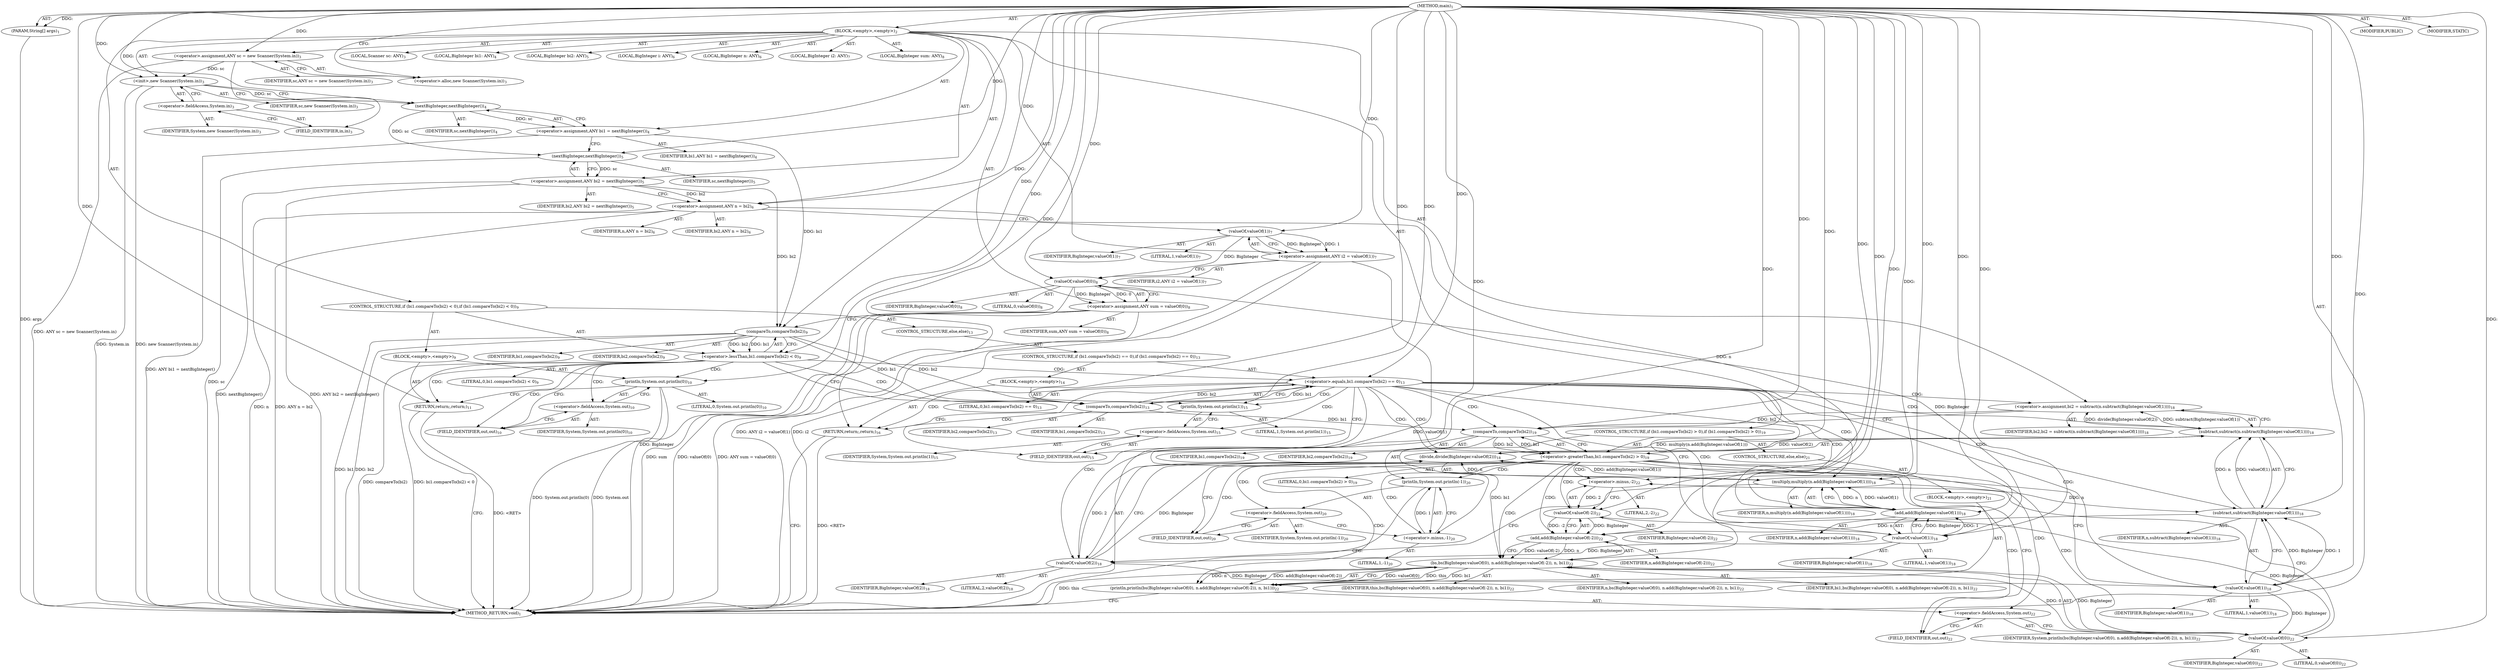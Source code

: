 digraph "main" {  
"19" [label = <(METHOD,main)<SUB>1</SUB>> ]
"20" [label = <(PARAM,String[] args)<SUB>1</SUB>> ]
"21" [label = <(BLOCK,&lt;empty&gt;,&lt;empty&gt;)<SUB>2</SUB>> ]
"4" [label = <(LOCAL,Scanner sc: ANY)<SUB>3</SUB>> ]
"22" [label = <(&lt;operator&gt;.assignment,ANY sc = new Scanner(System.in))<SUB>3</SUB>> ]
"23" [label = <(IDENTIFIER,sc,ANY sc = new Scanner(System.in))<SUB>3</SUB>> ]
"24" [label = <(&lt;operator&gt;.alloc,new Scanner(System.in))<SUB>3</SUB>> ]
"25" [label = <(&lt;init&gt;,new Scanner(System.in))<SUB>3</SUB>> ]
"3" [label = <(IDENTIFIER,sc,new Scanner(System.in))<SUB>3</SUB>> ]
"26" [label = <(&lt;operator&gt;.fieldAccess,System.in)<SUB>3</SUB>> ]
"27" [label = <(IDENTIFIER,System,new Scanner(System.in))<SUB>3</SUB>> ]
"28" [label = <(FIELD_IDENTIFIER,in,in)<SUB>3</SUB>> ]
"29" [label = <(LOCAL,BigInteger bi1: ANY)<SUB>4</SUB>> ]
"30" [label = <(&lt;operator&gt;.assignment,ANY bi1 = nextBigInteger())<SUB>4</SUB>> ]
"31" [label = <(IDENTIFIER,bi1,ANY bi1 = nextBigInteger())<SUB>4</SUB>> ]
"32" [label = <(nextBigInteger,nextBigInteger())<SUB>4</SUB>> ]
"33" [label = <(IDENTIFIER,sc,nextBigInteger())<SUB>4</SUB>> ]
"34" [label = <(LOCAL,BigInteger bi2: ANY)<SUB>5</SUB>> ]
"35" [label = <(&lt;operator&gt;.assignment,ANY bi2 = nextBigInteger())<SUB>5</SUB>> ]
"36" [label = <(IDENTIFIER,bi2,ANY bi2 = nextBigInteger())<SUB>5</SUB>> ]
"37" [label = <(nextBigInteger,nextBigInteger())<SUB>5</SUB>> ]
"38" [label = <(IDENTIFIER,sc,nextBigInteger())<SUB>5</SUB>> ]
"39" [label = <(LOCAL,BigInteger i: ANY)<SUB>6</SUB>> ]
"40" [label = <(LOCAL,BigInteger n: ANY)<SUB>6</SUB>> ]
"41" [label = <(&lt;operator&gt;.assignment,ANY n = bi2)<SUB>6</SUB>> ]
"42" [label = <(IDENTIFIER,n,ANY n = bi2)<SUB>6</SUB>> ]
"43" [label = <(IDENTIFIER,bi2,ANY n = bi2)<SUB>6</SUB>> ]
"44" [label = <(LOCAL,BigInteger i2: ANY)<SUB>7</SUB>> ]
"45" [label = <(&lt;operator&gt;.assignment,ANY i2 = valueOf(1))<SUB>7</SUB>> ]
"46" [label = <(IDENTIFIER,i2,ANY i2 = valueOf(1))<SUB>7</SUB>> ]
"47" [label = <(valueOf,valueOf(1))<SUB>7</SUB>> ]
"48" [label = <(IDENTIFIER,BigInteger,valueOf(1))<SUB>7</SUB>> ]
"49" [label = <(LITERAL,1,valueOf(1))<SUB>7</SUB>> ]
"50" [label = <(LOCAL,BigInteger sum: ANY)<SUB>8</SUB>> ]
"51" [label = <(&lt;operator&gt;.assignment,ANY sum = valueOf(0))<SUB>8</SUB>> ]
"52" [label = <(IDENTIFIER,sum,ANY sum = valueOf(0))<SUB>8</SUB>> ]
"53" [label = <(valueOf,valueOf(0))<SUB>8</SUB>> ]
"54" [label = <(IDENTIFIER,BigInteger,valueOf(0))<SUB>8</SUB>> ]
"55" [label = <(LITERAL,0,valueOf(0))<SUB>8</SUB>> ]
"56" [label = <(CONTROL_STRUCTURE,if (bi1.compareTo(bi2) &lt; 0),if (bi1.compareTo(bi2) &lt; 0))<SUB>9</SUB>> ]
"57" [label = <(&lt;operator&gt;.lessThan,bi1.compareTo(bi2) &lt; 0)<SUB>9</SUB>> ]
"58" [label = <(compareTo,compareTo(bi2))<SUB>9</SUB>> ]
"59" [label = <(IDENTIFIER,bi1,compareTo(bi2))<SUB>9</SUB>> ]
"60" [label = <(IDENTIFIER,bi2,compareTo(bi2))<SUB>9</SUB>> ]
"61" [label = <(LITERAL,0,bi1.compareTo(bi2) &lt; 0)<SUB>9</SUB>> ]
"62" [label = <(BLOCK,&lt;empty&gt;,&lt;empty&gt;)<SUB>9</SUB>> ]
"63" [label = <(println,System.out.println(0))<SUB>10</SUB>> ]
"64" [label = <(&lt;operator&gt;.fieldAccess,System.out)<SUB>10</SUB>> ]
"65" [label = <(IDENTIFIER,System,System.out.println(0))<SUB>10</SUB>> ]
"66" [label = <(FIELD_IDENTIFIER,out,out)<SUB>10</SUB>> ]
"67" [label = <(LITERAL,0,System.out.println(0))<SUB>10</SUB>> ]
"68" [label = <(RETURN,return;,return;)<SUB>11</SUB>> ]
"69" [label = <(CONTROL_STRUCTURE,else,else)<SUB>13</SUB>> ]
"70" [label = <(CONTROL_STRUCTURE,if (bi1.compareTo(bi2) == 0),if (bi1.compareTo(bi2) == 0))<SUB>13</SUB>> ]
"71" [label = <(&lt;operator&gt;.equals,bi1.compareTo(bi2) == 0)<SUB>13</SUB>> ]
"72" [label = <(compareTo,compareTo(bi2))<SUB>13</SUB>> ]
"73" [label = <(IDENTIFIER,bi1,compareTo(bi2))<SUB>13</SUB>> ]
"74" [label = <(IDENTIFIER,bi2,compareTo(bi2))<SUB>13</SUB>> ]
"75" [label = <(LITERAL,0,bi1.compareTo(bi2) == 0)<SUB>13</SUB>> ]
"76" [label = <(BLOCK,&lt;empty&gt;,&lt;empty&gt;)<SUB>14</SUB>> ]
"77" [label = <(println,System.out.println(1))<SUB>15</SUB>> ]
"78" [label = <(&lt;operator&gt;.fieldAccess,System.out)<SUB>15</SUB>> ]
"79" [label = <(IDENTIFIER,System,System.out.println(1))<SUB>15</SUB>> ]
"80" [label = <(FIELD_IDENTIFIER,out,out)<SUB>15</SUB>> ]
"81" [label = <(LITERAL,1,System.out.println(1))<SUB>15</SUB>> ]
"82" [label = <(RETURN,return;,return;)<SUB>16</SUB>> ]
"83" [label = <(&lt;operator&gt;.assignment,bi2 = subtract(n.subtract(BigInteger.valueOf(1))))<SUB>18</SUB>> ]
"84" [label = <(IDENTIFIER,bi2,bi2 = subtract(n.subtract(BigInteger.valueOf(1))))<SUB>18</SUB>> ]
"85" [label = <(subtract,subtract(n.subtract(BigInteger.valueOf(1))))<SUB>18</SUB>> ]
"86" [label = <(divide,divide(BigInteger.valueOf(2)))<SUB>18</SUB>> ]
"87" [label = <(multiply,multiply(n.add(BigInteger.valueOf(1))))<SUB>18</SUB>> ]
"88" [label = <(IDENTIFIER,n,multiply(n.add(BigInteger.valueOf(1))))<SUB>18</SUB>> ]
"89" [label = <(add,add(BigInteger.valueOf(1)))<SUB>18</SUB>> ]
"90" [label = <(IDENTIFIER,n,add(BigInteger.valueOf(1)))<SUB>18</SUB>> ]
"91" [label = <(valueOf,valueOf(1))<SUB>18</SUB>> ]
"92" [label = <(IDENTIFIER,BigInteger,valueOf(1))<SUB>18</SUB>> ]
"93" [label = <(LITERAL,1,valueOf(1))<SUB>18</SUB>> ]
"94" [label = <(valueOf,valueOf(2))<SUB>18</SUB>> ]
"95" [label = <(IDENTIFIER,BigInteger,valueOf(2))<SUB>18</SUB>> ]
"96" [label = <(LITERAL,2,valueOf(2))<SUB>18</SUB>> ]
"97" [label = <(subtract,subtract(BigInteger.valueOf(1)))<SUB>18</SUB>> ]
"98" [label = <(IDENTIFIER,n,subtract(BigInteger.valueOf(1)))<SUB>18</SUB>> ]
"99" [label = <(valueOf,valueOf(1))<SUB>18</SUB>> ]
"100" [label = <(IDENTIFIER,BigInteger,valueOf(1))<SUB>18</SUB>> ]
"101" [label = <(LITERAL,1,valueOf(1))<SUB>18</SUB>> ]
"102" [label = <(CONTROL_STRUCTURE,if (bi1.compareTo(bi2) &gt; 0),if (bi1.compareTo(bi2) &gt; 0))<SUB>19</SUB>> ]
"103" [label = <(&lt;operator&gt;.greaterThan,bi1.compareTo(bi2) &gt; 0)<SUB>19</SUB>> ]
"104" [label = <(compareTo,compareTo(bi2))<SUB>19</SUB>> ]
"105" [label = <(IDENTIFIER,bi1,compareTo(bi2))<SUB>19</SUB>> ]
"106" [label = <(IDENTIFIER,bi2,compareTo(bi2))<SUB>19</SUB>> ]
"107" [label = <(LITERAL,0,bi1.compareTo(bi2) &gt; 0)<SUB>19</SUB>> ]
"108" [label = <(println,System.out.println(-1))<SUB>20</SUB>> ]
"109" [label = <(&lt;operator&gt;.fieldAccess,System.out)<SUB>20</SUB>> ]
"110" [label = <(IDENTIFIER,System,System.out.println(-1))<SUB>20</SUB>> ]
"111" [label = <(FIELD_IDENTIFIER,out,out)<SUB>20</SUB>> ]
"112" [label = <(&lt;operator&gt;.minus,-1)<SUB>20</SUB>> ]
"113" [label = <(LITERAL,1,-1)<SUB>20</SUB>> ]
"114" [label = <(CONTROL_STRUCTURE,else,else)<SUB>21</SUB>> ]
"115" [label = <(BLOCK,&lt;empty&gt;,&lt;empty&gt;)<SUB>21</SUB>> ]
"116" [label = <(println,println(bs(BigInteger.valueOf(0), n.add(BigInteger.valueOf(-2)), n, bi1)))<SUB>22</SUB>> ]
"117" [label = <(&lt;operator&gt;.fieldAccess,System.out)<SUB>22</SUB>> ]
"118" [label = <(IDENTIFIER,System,println(bs(BigInteger.valueOf(0), n.add(BigInteger.valueOf(-2)), n, bi1)))<SUB>22</SUB>> ]
"119" [label = <(FIELD_IDENTIFIER,out,out)<SUB>22</SUB>> ]
"120" [label = <(bs,bs(BigInteger.valueOf(0), n.add(BigInteger.valueOf(-2)), n, bi1))<SUB>22</SUB>> ]
"121" [label = <(IDENTIFIER,this,bs(BigInteger.valueOf(0), n.add(BigInteger.valueOf(-2)), n, bi1))<SUB>22</SUB>> ]
"122" [label = <(valueOf,valueOf(0))<SUB>22</SUB>> ]
"123" [label = <(IDENTIFIER,BigInteger,valueOf(0))<SUB>22</SUB>> ]
"124" [label = <(LITERAL,0,valueOf(0))<SUB>22</SUB>> ]
"125" [label = <(add,add(BigInteger.valueOf(-2)))<SUB>22</SUB>> ]
"126" [label = <(IDENTIFIER,n,add(BigInteger.valueOf(-2)))<SUB>22</SUB>> ]
"127" [label = <(valueOf,valueOf(-2))<SUB>22</SUB>> ]
"128" [label = <(IDENTIFIER,BigInteger,valueOf(-2))<SUB>22</SUB>> ]
"129" [label = <(&lt;operator&gt;.minus,-2)<SUB>22</SUB>> ]
"130" [label = <(LITERAL,2,-2)<SUB>22</SUB>> ]
"131" [label = <(IDENTIFIER,n,bs(BigInteger.valueOf(0), n.add(BigInteger.valueOf(-2)), n, bi1))<SUB>22</SUB>> ]
"132" [label = <(IDENTIFIER,bi1,bs(BigInteger.valueOf(0), n.add(BigInteger.valueOf(-2)), n, bi1))<SUB>22</SUB>> ]
"133" [label = <(MODIFIER,PUBLIC)> ]
"134" [label = <(MODIFIER,STATIC)> ]
"135" [label = <(METHOD_RETURN,void)<SUB>1</SUB>> ]
  "19" -> "20"  [ label = "AST: "] 
  "19" -> "21"  [ label = "AST: "] 
  "19" -> "133"  [ label = "AST: "] 
  "19" -> "134"  [ label = "AST: "] 
  "19" -> "135"  [ label = "AST: "] 
  "21" -> "4"  [ label = "AST: "] 
  "21" -> "22"  [ label = "AST: "] 
  "21" -> "25"  [ label = "AST: "] 
  "21" -> "29"  [ label = "AST: "] 
  "21" -> "30"  [ label = "AST: "] 
  "21" -> "34"  [ label = "AST: "] 
  "21" -> "35"  [ label = "AST: "] 
  "21" -> "39"  [ label = "AST: "] 
  "21" -> "40"  [ label = "AST: "] 
  "21" -> "41"  [ label = "AST: "] 
  "21" -> "44"  [ label = "AST: "] 
  "21" -> "45"  [ label = "AST: "] 
  "21" -> "50"  [ label = "AST: "] 
  "21" -> "51"  [ label = "AST: "] 
  "21" -> "56"  [ label = "AST: "] 
  "21" -> "83"  [ label = "AST: "] 
  "21" -> "102"  [ label = "AST: "] 
  "22" -> "23"  [ label = "AST: "] 
  "22" -> "24"  [ label = "AST: "] 
  "25" -> "3"  [ label = "AST: "] 
  "25" -> "26"  [ label = "AST: "] 
  "26" -> "27"  [ label = "AST: "] 
  "26" -> "28"  [ label = "AST: "] 
  "30" -> "31"  [ label = "AST: "] 
  "30" -> "32"  [ label = "AST: "] 
  "32" -> "33"  [ label = "AST: "] 
  "35" -> "36"  [ label = "AST: "] 
  "35" -> "37"  [ label = "AST: "] 
  "37" -> "38"  [ label = "AST: "] 
  "41" -> "42"  [ label = "AST: "] 
  "41" -> "43"  [ label = "AST: "] 
  "45" -> "46"  [ label = "AST: "] 
  "45" -> "47"  [ label = "AST: "] 
  "47" -> "48"  [ label = "AST: "] 
  "47" -> "49"  [ label = "AST: "] 
  "51" -> "52"  [ label = "AST: "] 
  "51" -> "53"  [ label = "AST: "] 
  "53" -> "54"  [ label = "AST: "] 
  "53" -> "55"  [ label = "AST: "] 
  "56" -> "57"  [ label = "AST: "] 
  "56" -> "62"  [ label = "AST: "] 
  "56" -> "69"  [ label = "AST: "] 
  "57" -> "58"  [ label = "AST: "] 
  "57" -> "61"  [ label = "AST: "] 
  "58" -> "59"  [ label = "AST: "] 
  "58" -> "60"  [ label = "AST: "] 
  "62" -> "63"  [ label = "AST: "] 
  "62" -> "68"  [ label = "AST: "] 
  "63" -> "64"  [ label = "AST: "] 
  "63" -> "67"  [ label = "AST: "] 
  "64" -> "65"  [ label = "AST: "] 
  "64" -> "66"  [ label = "AST: "] 
  "69" -> "70"  [ label = "AST: "] 
  "70" -> "71"  [ label = "AST: "] 
  "70" -> "76"  [ label = "AST: "] 
  "71" -> "72"  [ label = "AST: "] 
  "71" -> "75"  [ label = "AST: "] 
  "72" -> "73"  [ label = "AST: "] 
  "72" -> "74"  [ label = "AST: "] 
  "76" -> "77"  [ label = "AST: "] 
  "76" -> "82"  [ label = "AST: "] 
  "77" -> "78"  [ label = "AST: "] 
  "77" -> "81"  [ label = "AST: "] 
  "78" -> "79"  [ label = "AST: "] 
  "78" -> "80"  [ label = "AST: "] 
  "83" -> "84"  [ label = "AST: "] 
  "83" -> "85"  [ label = "AST: "] 
  "85" -> "86"  [ label = "AST: "] 
  "85" -> "97"  [ label = "AST: "] 
  "86" -> "87"  [ label = "AST: "] 
  "86" -> "94"  [ label = "AST: "] 
  "87" -> "88"  [ label = "AST: "] 
  "87" -> "89"  [ label = "AST: "] 
  "89" -> "90"  [ label = "AST: "] 
  "89" -> "91"  [ label = "AST: "] 
  "91" -> "92"  [ label = "AST: "] 
  "91" -> "93"  [ label = "AST: "] 
  "94" -> "95"  [ label = "AST: "] 
  "94" -> "96"  [ label = "AST: "] 
  "97" -> "98"  [ label = "AST: "] 
  "97" -> "99"  [ label = "AST: "] 
  "99" -> "100"  [ label = "AST: "] 
  "99" -> "101"  [ label = "AST: "] 
  "102" -> "103"  [ label = "AST: "] 
  "102" -> "108"  [ label = "AST: "] 
  "102" -> "114"  [ label = "AST: "] 
  "103" -> "104"  [ label = "AST: "] 
  "103" -> "107"  [ label = "AST: "] 
  "104" -> "105"  [ label = "AST: "] 
  "104" -> "106"  [ label = "AST: "] 
  "108" -> "109"  [ label = "AST: "] 
  "108" -> "112"  [ label = "AST: "] 
  "109" -> "110"  [ label = "AST: "] 
  "109" -> "111"  [ label = "AST: "] 
  "112" -> "113"  [ label = "AST: "] 
  "114" -> "115"  [ label = "AST: "] 
  "115" -> "116"  [ label = "AST: "] 
  "116" -> "117"  [ label = "AST: "] 
  "116" -> "120"  [ label = "AST: "] 
  "117" -> "118"  [ label = "AST: "] 
  "117" -> "119"  [ label = "AST: "] 
  "120" -> "121"  [ label = "AST: "] 
  "120" -> "122"  [ label = "AST: "] 
  "120" -> "125"  [ label = "AST: "] 
  "120" -> "131"  [ label = "AST: "] 
  "120" -> "132"  [ label = "AST: "] 
  "122" -> "123"  [ label = "AST: "] 
  "122" -> "124"  [ label = "AST: "] 
  "125" -> "126"  [ label = "AST: "] 
  "125" -> "127"  [ label = "AST: "] 
  "127" -> "128"  [ label = "AST: "] 
  "127" -> "129"  [ label = "AST: "] 
  "129" -> "130"  [ label = "AST: "] 
  "22" -> "28"  [ label = "CFG: "] 
  "25" -> "32"  [ label = "CFG: "] 
  "30" -> "37"  [ label = "CFG: "] 
  "35" -> "41"  [ label = "CFG: "] 
  "41" -> "47"  [ label = "CFG: "] 
  "45" -> "53"  [ label = "CFG: "] 
  "51" -> "58"  [ label = "CFG: "] 
  "83" -> "104"  [ label = "CFG: "] 
  "24" -> "22"  [ label = "CFG: "] 
  "26" -> "25"  [ label = "CFG: "] 
  "32" -> "30"  [ label = "CFG: "] 
  "37" -> "35"  [ label = "CFG: "] 
  "47" -> "45"  [ label = "CFG: "] 
  "53" -> "51"  [ label = "CFG: "] 
  "57" -> "66"  [ label = "CFG: "] 
  "57" -> "72"  [ label = "CFG: "] 
  "85" -> "83"  [ label = "CFG: "] 
  "103" -> "111"  [ label = "CFG: "] 
  "103" -> "119"  [ label = "CFG: "] 
  "108" -> "135"  [ label = "CFG: "] 
  "28" -> "26"  [ label = "CFG: "] 
  "58" -> "57"  [ label = "CFG: "] 
  "63" -> "68"  [ label = "CFG: "] 
  "68" -> "135"  [ label = "CFG: "] 
  "86" -> "99"  [ label = "CFG: "] 
  "97" -> "85"  [ label = "CFG: "] 
  "104" -> "103"  [ label = "CFG: "] 
  "109" -> "112"  [ label = "CFG: "] 
  "112" -> "108"  [ label = "CFG: "] 
  "64" -> "63"  [ label = "CFG: "] 
  "71" -> "80"  [ label = "CFG: "] 
  "71" -> "91"  [ label = "CFG: "] 
  "87" -> "94"  [ label = "CFG: "] 
  "94" -> "86"  [ label = "CFG: "] 
  "99" -> "97"  [ label = "CFG: "] 
  "111" -> "109"  [ label = "CFG: "] 
  "116" -> "135"  [ label = "CFG: "] 
  "66" -> "64"  [ label = "CFG: "] 
  "72" -> "71"  [ label = "CFG: "] 
  "77" -> "82"  [ label = "CFG: "] 
  "82" -> "135"  [ label = "CFG: "] 
  "89" -> "87"  [ label = "CFG: "] 
  "117" -> "122"  [ label = "CFG: "] 
  "120" -> "116"  [ label = "CFG: "] 
  "78" -> "77"  [ label = "CFG: "] 
  "91" -> "89"  [ label = "CFG: "] 
  "119" -> "117"  [ label = "CFG: "] 
  "122" -> "129"  [ label = "CFG: "] 
  "125" -> "120"  [ label = "CFG: "] 
  "80" -> "78"  [ label = "CFG: "] 
  "127" -> "125"  [ label = "CFG: "] 
  "129" -> "127"  [ label = "CFG: "] 
  "19" -> "24"  [ label = "CFG: "] 
  "68" -> "135"  [ label = "DDG: &lt;RET&gt;"] 
  "82" -> "135"  [ label = "DDG: &lt;RET&gt;"] 
  "20" -> "135"  [ label = "DDG: args"] 
  "22" -> "135"  [ label = "DDG: ANY sc = new Scanner(System.in)"] 
  "25" -> "135"  [ label = "DDG: System.in"] 
  "25" -> "135"  [ label = "DDG: new Scanner(System.in)"] 
  "30" -> "135"  [ label = "DDG: ANY bi1 = nextBigInteger()"] 
  "37" -> "135"  [ label = "DDG: sc"] 
  "35" -> "135"  [ label = "DDG: nextBigInteger()"] 
  "35" -> "135"  [ label = "DDG: ANY bi2 = nextBigInteger()"] 
  "41" -> "135"  [ label = "DDG: n"] 
  "41" -> "135"  [ label = "DDG: ANY n = bi2"] 
  "45" -> "135"  [ label = "DDG: i2"] 
  "45" -> "135"  [ label = "DDG: valueOf(1)"] 
  "45" -> "135"  [ label = "DDG: ANY i2 = valueOf(1)"] 
  "51" -> "135"  [ label = "DDG: sum"] 
  "53" -> "135"  [ label = "DDG: BigInteger"] 
  "51" -> "135"  [ label = "DDG: valueOf(0)"] 
  "51" -> "135"  [ label = "DDG: ANY sum = valueOf(0)"] 
  "58" -> "135"  [ label = "DDG: bi1"] 
  "58" -> "135"  [ label = "DDG: bi2"] 
  "57" -> "135"  [ label = "DDG: compareTo(bi2)"] 
  "57" -> "135"  [ label = "DDG: bi1.compareTo(bi2) &lt; 0"] 
  "63" -> "135"  [ label = "DDG: System.out"] 
  "63" -> "135"  [ label = "DDG: System.out.println(0)"] 
  "120" -> "135"  [ label = "DDG: this"] 
  "19" -> "20"  [ label = "DDG: "] 
  "19" -> "22"  [ label = "DDG: "] 
  "32" -> "30"  [ label = "DDG: sc"] 
  "37" -> "35"  [ label = "DDG: sc"] 
  "35" -> "41"  [ label = "DDG: bi2"] 
  "19" -> "41"  [ label = "DDG: "] 
  "47" -> "45"  [ label = "DDG: BigInteger"] 
  "47" -> "45"  [ label = "DDG: 1"] 
  "53" -> "51"  [ label = "DDG: BigInteger"] 
  "53" -> "51"  [ label = "DDG: 0"] 
  "85" -> "83"  [ label = "DDG: divide(BigInteger.valueOf(2))"] 
  "85" -> "83"  [ label = "DDG: subtract(BigInteger.valueOf(1))"] 
  "22" -> "25"  [ label = "DDG: sc"] 
  "19" -> "25"  [ label = "DDG: "] 
  "25" -> "32"  [ label = "DDG: sc"] 
  "19" -> "32"  [ label = "DDG: "] 
  "32" -> "37"  [ label = "DDG: sc"] 
  "19" -> "37"  [ label = "DDG: "] 
  "19" -> "47"  [ label = "DDG: "] 
  "47" -> "53"  [ label = "DDG: BigInteger"] 
  "19" -> "53"  [ label = "DDG: "] 
  "58" -> "57"  [ label = "DDG: bi1"] 
  "58" -> "57"  [ label = "DDG: bi2"] 
  "19" -> "57"  [ label = "DDG: "] 
  "19" -> "68"  [ label = "DDG: "] 
  "86" -> "85"  [ label = "DDG: multiply(n.add(BigInteger.valueOf(1)))"] 
  "86" -> "85"  [ label = "DDG: valueOf(2)"] 
  "97" -> "85"  [ label = "DDG: n"] 
  "97" -> "85"  [ label = "DDG: valueOf(1)"] 
  "104" -> "103"  [ label = "DDG: bi1"] 
  "104" -> "103"  [ label = "DDG: bi2"] 
  "19" -> "103"  [ label = "DDG: "] 
  "112" -> "108"  [ label = "DDG: 1"] 
  "30" -> "58"  [ label = "DDG: bi1"] 
  "19" -> "58"  [ label = "DDG: "] 
  "35" -> "58"  [ label = "DDG: bi2"] 
  "19" -> "63"  [ label = "DDG: "] 
  "87" -> "86"  [ label = "DDG: n"] 
  "87" -> "86"  [ label = "DDG: add(BigInteger.valueOf(1))"] 
  "94" -> "86"  [ label = "DDG: BigInteger"] 
  "94" -> "86"  [ label = "DDG: 2"] 
  "87" -> "97"  [ label = "DDG: n"] 
  "19" -> "97"  [ label = "DDG: "] 
  "99" -> "97"  [ label = "DDG: BigInteger"] 
  "99" -> "97"  [ label = "DDG: 1"] 
  "72" -> "104"  [ label = "DDG: bi1"] 
  "19" -> "104"  [ label = "DDG: "] 
  "83" -> "104"  [ label = "DDG: bi2"] 
  "19" -> "112"  [ label = "DDG: "] 
  "72" -> "71"  [ label = "DDG: bi1"] 
  "72" -> "71"  [ label = "DDG: bi2"] 
  "19" -> "71"  [ label = "DDG: "] 
  "19" -> "82"  [ label = "DDG: "] 
  "89" -> "87"  [ label = "DDG: n"] 
  "19" -> "87"  [ label = "DDG: "] 
  "89" -> "87"  [ label = "DDG: valueOf(1)"] 
  "91" -> "94"  [ label = "DDG: BigInteger"] 
  "19" -> "94"  [ label = "DDG: "] 
  "94" -> "99"  [ label = "DDG: BigInteger"] 
  "19" -> "99"  [ label = "DDG: "] 
  "120" -> "116"  [ label = "DDG: valueOf(0)"] 
  "120" -> "116"  [ label = "DDG: add(BigInteger.valueOf(-2))"] 
  "120" -> "116"  [ label = "DDG: this"] 
  "120" -> "116"  [ label = "DDG: bi1"] 
  "120" -> "116"  [ label = "DDG: n"] 
  "58" -> "72"  [ label = "DDG: bi1"] 
  "19" -> "72"  [ label = "DDG: "] 
  "58" -> "72"  [ label = "DDG: bi2"] 
  "19" -> "77"  [ label = "DDG: "] 
  "41" -> "89"  [ label = "DDG: n"] 
  "19" -> "89"  [ label = "DDG: "] 
  "91" -> "89"  [ label = "DDG: BigInteger"] 
  "91" -> "89"  [ label = "DDG: 1"] 
  "19" -> "120"  [ label = "DDG: "] 
  "122" -> "120"  [ label = "DDG: BigInteger"] 
  "122" -> "120"  [ label = "DDG: 0"] 
  "125" -> "120"  [ label = "DDG: n"] 
  "125" -> "120"  [ label = "DDG: valueOf(-2)"] 
  "104" -> "120"  [ label = "DDG: bi1"] 
  "53" -> "91"  [ label = "DDG: BigInteger"] 
  "19" -> "91"  [ label = "DDG: "] 
  "99" -> "122"  [ label = "DDG: BigInteger"] 
  "19" -> "122"  [ label = "DDG: "] 
  "97" -> "125"  [ label = "DDG: n"] 
  "19" -> "125"  [ label = "DDG: "] 
  "127" -> "125"  [ label = "DDG: BigInteger"] 
  "127" -> "125"  [ label = "DDG: -2"] 
  "122" -> "127"  [ label = "DDG: BigInteger"] 
  "19" -> "127"  [ label = "DDG: "] 
  "129" -> "127"  [ label = "DDG: 2"] 
  "19" -> "129"  [ label = "DDG: "] 
  "57" -> "68"  [ label = "CDG: "] 
  "57" -> "64"  [ label = "CDG: "] 
  "57" -> "66"  [ label = "CDG: "] 
  "57" -> "72"  [ label = "CDG: "] 
  "57" -> "71"  [ label = "CDG: "] 
  "57" -> "63"  [ label = "CDG: "] 
  "103" -> "120"  [ label = "CDG: "] 
  "103" -> "116"  [ label = "CDG: "] 
  "103" -> "122"  [ label = "CDG: "] 
  "103" -> "119"  [ label = "CDG: "] 
  "103" -> "112"  [ label = "CDG: "] 
  "103" -> "129"  [ label = "CDG: "] 
  "103" -> "117"  [ label = "CDG: "] 
  "103" -> "127"  [ label = "CDG: "] 
  "103" -> "108"  [ label = "CDG: "] 
  "103" -> "125"  [ label = "CDG: "] 
  "103" -> "111"  [ label = "CDG: "] 
  "103" -> "109"  [ label = "CDG: "] 
  "71" -> "94"  [ label = "CDG: "] 
  "71" -> "77"  [ label = "CDG: "] 
  "71" -> "89"  [ label = "CDG: "] 
  "71" -> "99"  [ label = "CDG: "] 
  "71" -> "85"  [ label = "CDG: "] 
  "71" -> "103"  [ label = "CDG: "] 
  "71" -> "104"  [ label = "CDG: "] 
  "71" -> "87"  [ label = "CDG: "] 
  "71" -> "97"  [ label = "CDG: "] 
  "71" -> "91"  [ label = "CDG: "] 
  "71" -> "82"  [ label = "CDG: "] 
  "71" -> "80"  [ label = "CDG: "] 
  "71" -> "83"  [ label = "CDG: "] 
  "71" -> "78"  [ label = "CDG: "] 
  "71" -> "86"  [ label = "CDG: "] 
}
